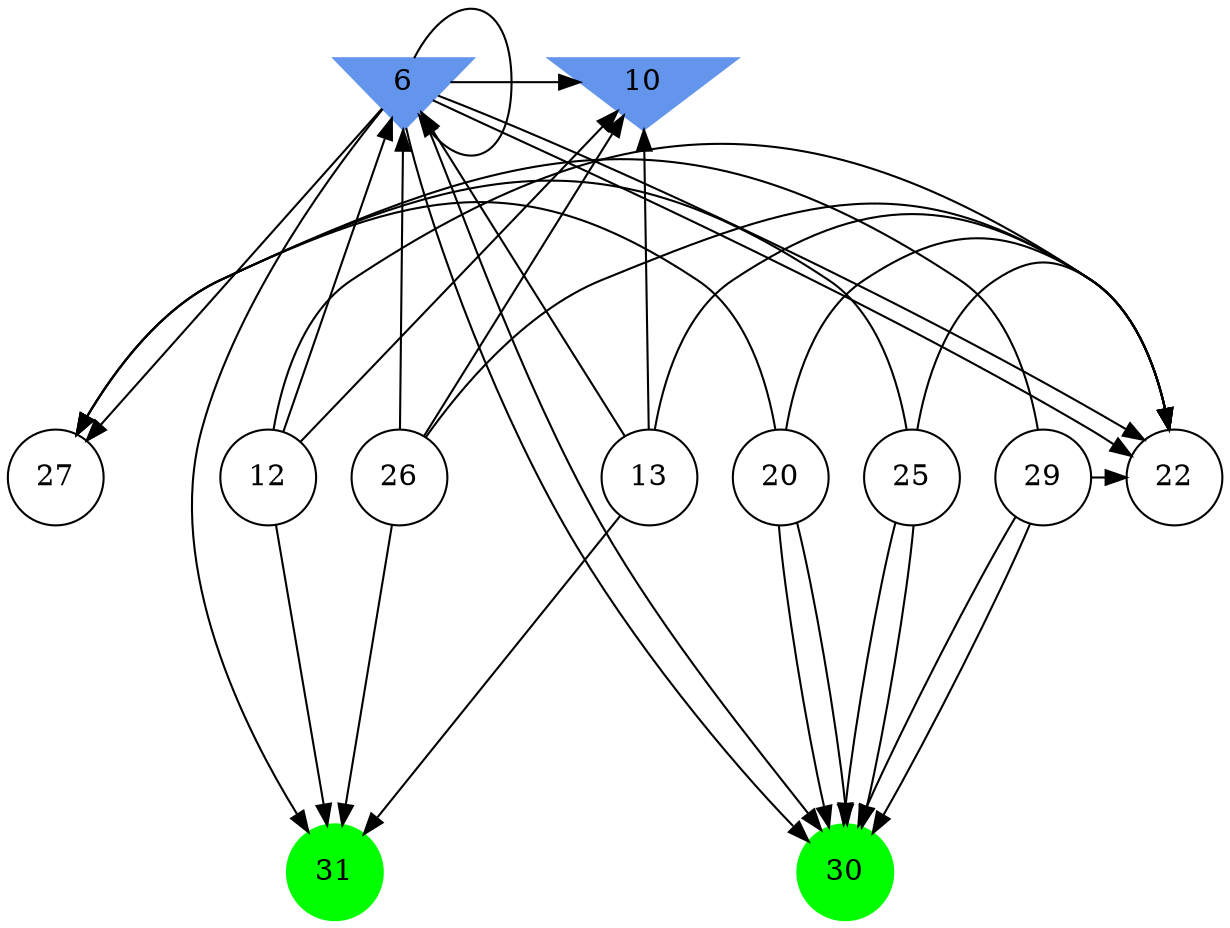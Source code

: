 digraph brain {
	ranksep=2.0;
	6 [shape=invtriangle,style=filled,color=cornflowerblue];
	10 [shape=invtriangle,style=filled,color=cornflowerblue];
	12 [shape=circle,color=black];
	13 [shape=circle,color=black];
	20 [shape=circle,color=black];
	22 [shape=circle,color=black];
	25 [shape=circle,color=black];
	26 [shape=circle,color=black];
	27 [shape=circle,color=black];
	29 [shape=circle,color=black];
	30 [shape=circle,style=filled,color=green];
	31 [shape=circle,style=filled,color=green];
	29	->	27;
	29	->	22;
	29	->	30;
	29	->	30;
	25	->	27;
	25	->	22;
	25	->	30;
	25	->	30;
	6	->	27;
	6	->	22;
	6	->	30;
	6	->	30;
	20	->	27;
	20	->	22;
	20	->	30;
	20	->	30;
	13	->	6;
	13	->	22;
	13	->	10;
	13	->	31;
	26	->	6;
	26	->	22;
	26	->	10;
	26	->	31;
	6	->	6;
	6	->	22;
	6	->	10;
	6	->	31;
	12	->	6;
	12	->	22;
	12	->	10;
	12	->	31;
	{ rank=same; 6; 10; }
	{ rank=same; 12; 13; 20; 22; 25; 26; 27; 29; }
	{ rank=same; 30; 31; }
}
